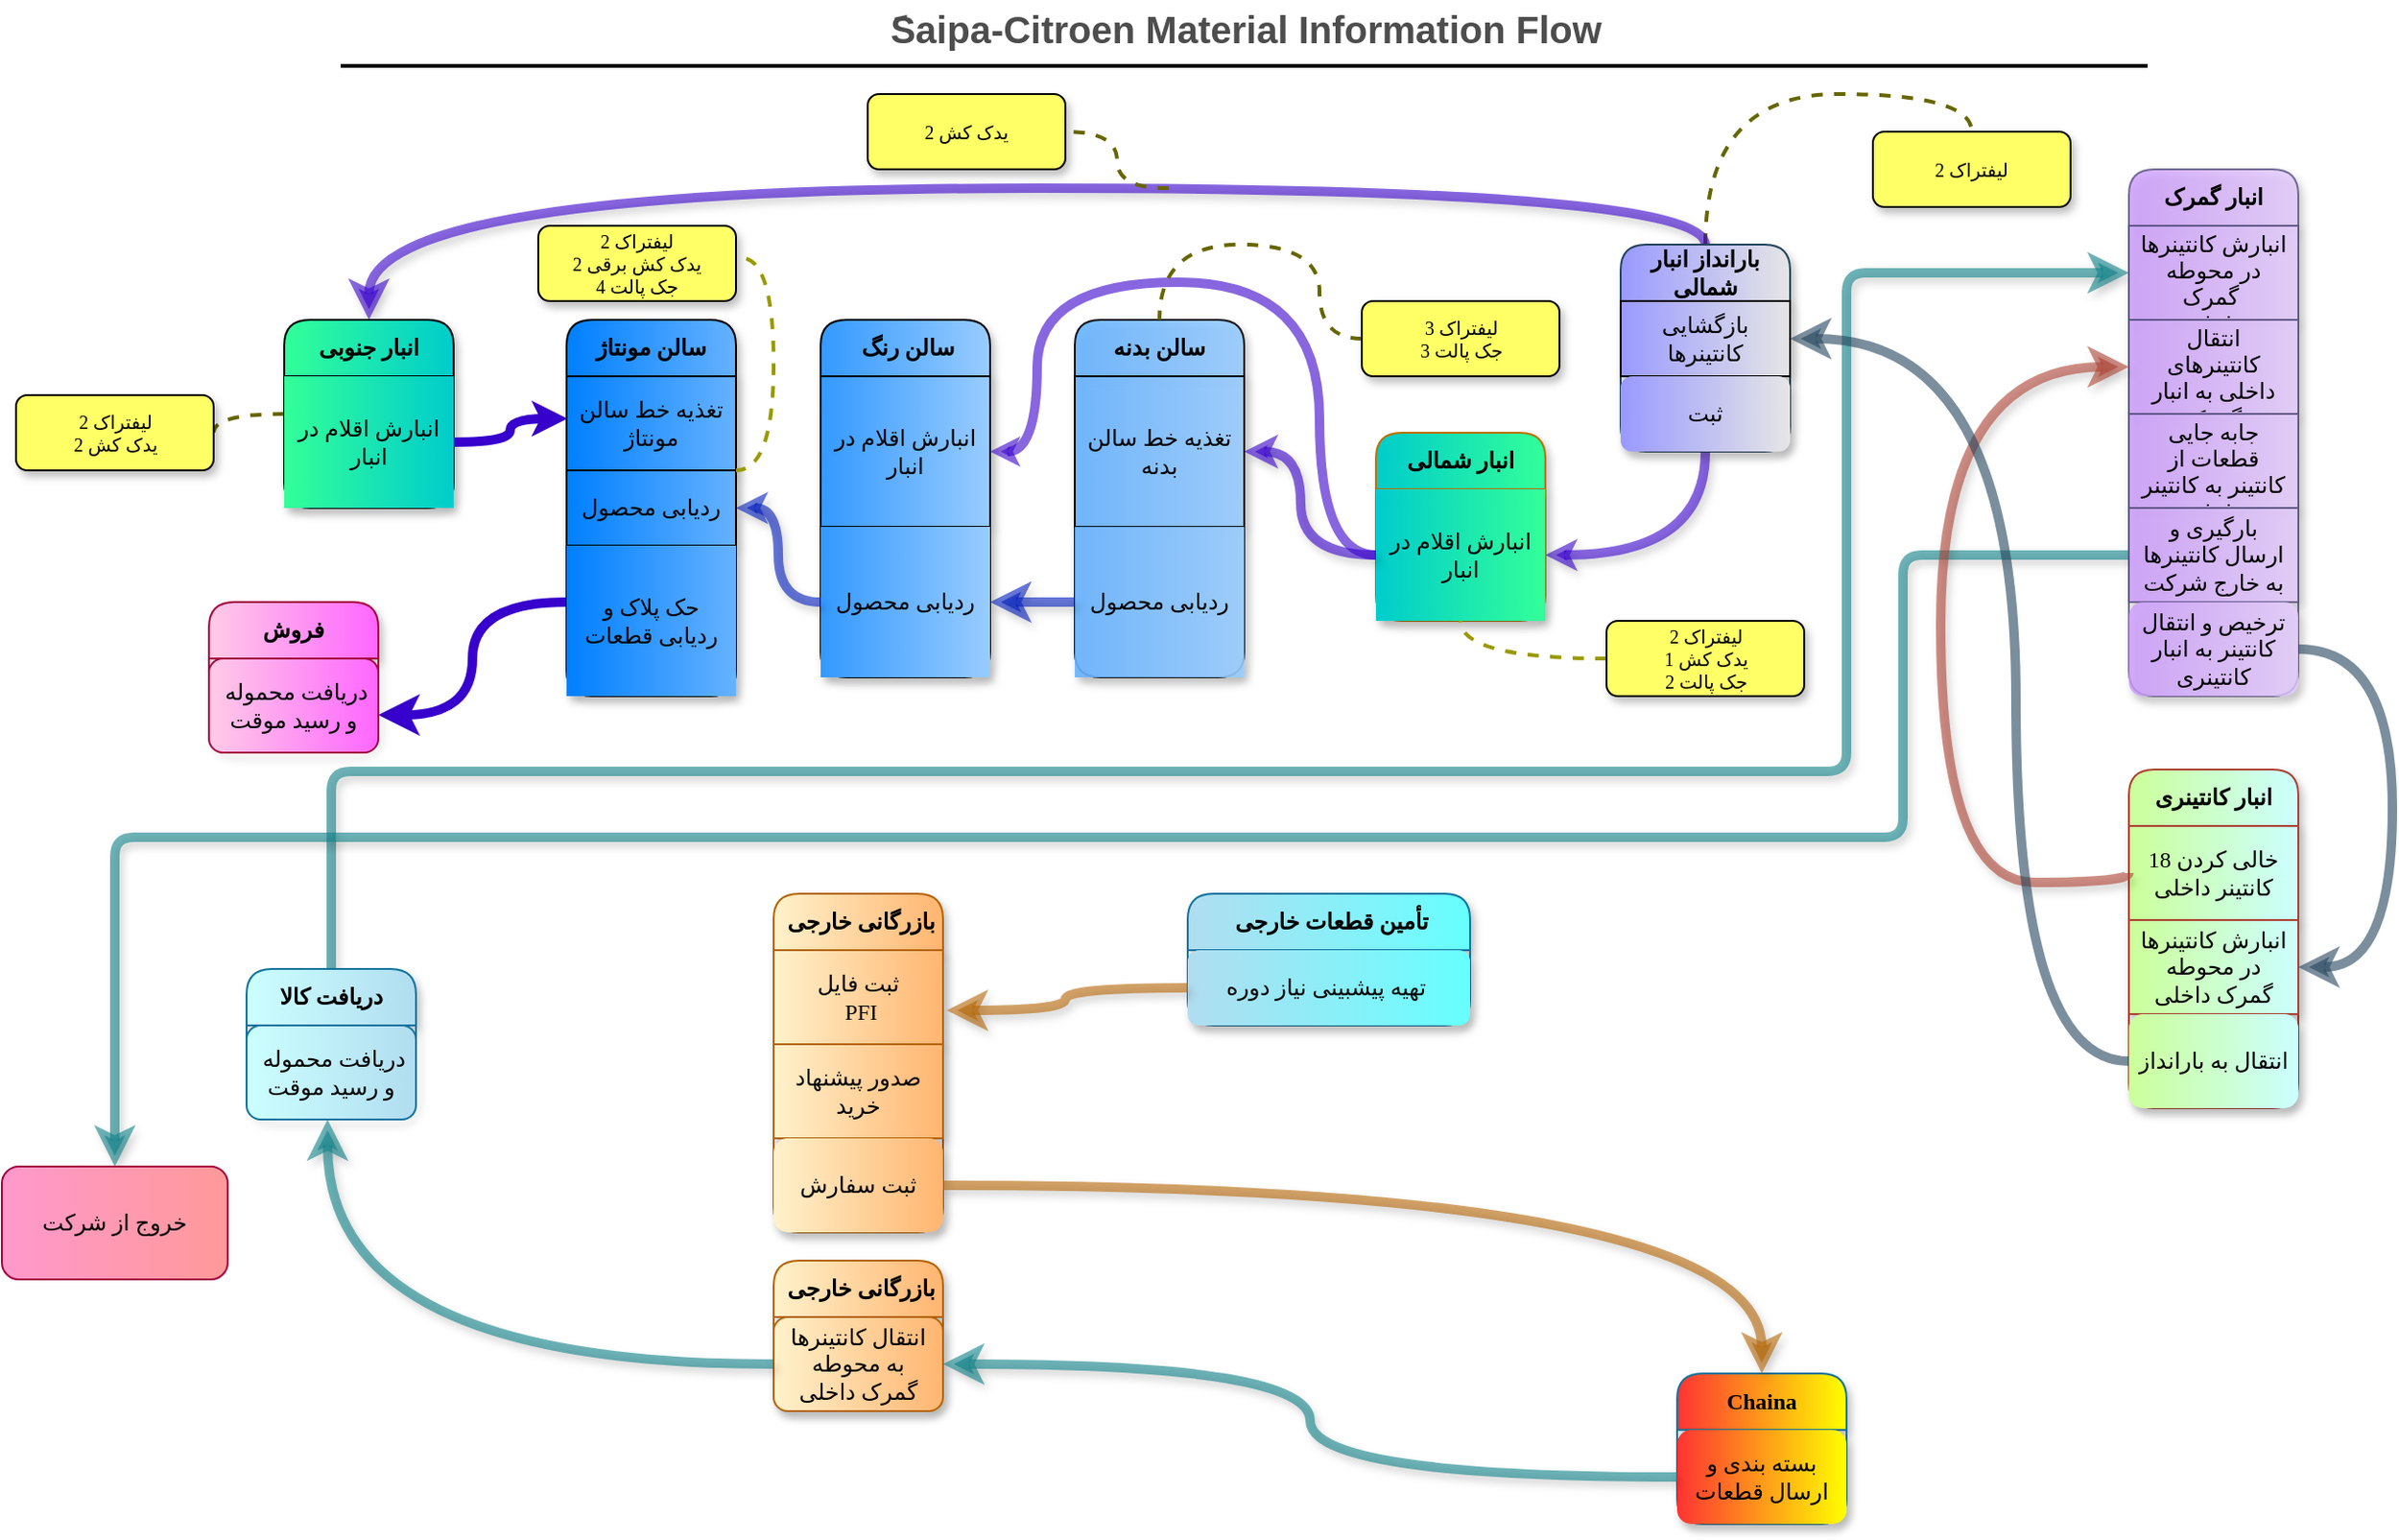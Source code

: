 <mxfile version="24.7.8">
  <diagram id="C2fSY1v2SiZeoUbDoYyL" name="Page-1">
    <mxGraphModel dx="1114" dy="572" grid="1" gridSize="10" guides="1" tooltips="1" connect="1" arrows="1" fold="1" page="1" pageScale="1" pageWidth="1169" pageHeight="827" math="0" shadow="0">
      <root>
        <mxCell id="0" />
        <mxCell id="1" parent="0" />
        <mxCell id="CTi8w1WEokJW1-Tsi8km-52" value="&lt;font face=&quot;Vazirmatn&quot;&gt;&lt;b&gt;سالن بدنه&lt;/b&gt;&lt;/font&gt;" style="swimlane;fontStyle=0;childLayout=stackLayout;horizontal=1;startSize=30;horizontalStack=0;resizeParent=1;resizeParentMax=0;resizeLast=0;collapsible=1;marginBottom=0;whiteSpace=wrap;html=1;rounded=1;fillColor=#66B2FF;shadow=1;gradientColor=#99CCFF;gradientDirection=east;opacity=90;" parent="1" vertex="1">
          <mxGeometry x="640" y="170" width="90" height="190" as="geometry">
            <mxRectangle x="860" y="450" width="90" height="30" as="alternateBounds" />
          </mxGeometry>
        </mxCell>
        <mxCell id="CTi8w1WEokJW1-Tsi8km-53" value="&lt;font face=&quot;Vazirmatn&quot;&gt;تغذیه خط سالن بدنه&lt;/font&gt;" style="text;strokeColor=default;fillColor=#66B2FF;align=center;verticalAlign=middle;spacingLeft=4;spacingRight=4;overflow=hidden;points=[[0,0.5],[1,0.5]];portConstraint=eastwest;rotatable=0;whiteSpace=wrap;html=1;rounded=0;shadow=1;gradientColor=#99CCFF;gradientDirection=east;opacity=90;" parent="CTi8w1WEokJW1-Tsi8km-52" vertex="1">
          <mxGeometry y="30" width="90" height="80" as="geometry" />
        </mxCell>
        <mxCell id="AEj7Rj_eL6BV5jfszyMK-14" value="ردیابی محصول" style="text;strokeColor=none;fillColor=#66B2FF;align=center;verticalAlign=middle;spacingLeft=4;spacingRight=4;overflow=hidden;points=[[0,0.5],[1,0.5]];portConstraint=eastwest;rotatable=0;whiteSpace=wrap;html=1;fontFamily=Vazirmatn;fontSource=https%3A%2F%2Ffonts.googleapis.com%2Fcss%3Ffamily%3DVazirmatn;rounded=0;shadow=1;gradientColor=#99CCFF;gradientDirection=east;opacity=90;" parent="CTi8w1WEokJW1-Tsi8km-52" vertex="1">
          <mxGeometry y="110" width="90" height="80" as="geometry" />
        </mxCell>
        <mxCell id="3ne1QswCM8ZiEu4GHsYG-31" value="َSaipa-Citroen Material Information Flow" style="text;html=1;strokeColor=none;fillColor=none;align=center;verticalAlign=middle;whiteSpace=wrap;rounded=0;fontStyle=1;fontSize=20;fontColor=#4D4D4D;" parent="1" vertex="1">
          <mxGeometry x="336" width="790" height="30" as="geometry" />
        </mxCell>
        <mxCell id="3ne1QswCM8ZiEu4GHsYG-32" value="" style="line;strokeWidth=2;html=1;fontSize=20;fontColor=#4D4D4D;" parent="1" vertex="1">
          <mxGeometry x="250" y="30" width="960" height="10" as="geometry" />
        </mxCell>
        <mxCell id="AEj7Rj_eL6BV5jfszyMK-55" style="edgeStyle=orthogonalEdgeStyle;rounded=1;orthogonalLoop=1;jettySize=auto;html=1;curved=0;strokeWidth=5;fillColor=#b0e3e6;strokeColor=#0e8088;opacity=60;shadow=1;entryX=0;entryY=0.5;entryDx=0;entryDy=0;exitX=0.5;exitY=0;exitDx=0;exitDy=0;" parent="1" source="CTi8w1WEokJW1-Tsi8km-3" target="CTi8w1WEokJW1-Tsi8km-13" edge="1">
          <mxGeometry relative="1" as="geometry">
            <mxPoint x="160" y="500" as="sourcePoint" />
            <mxPoint x="1180" y="160" as="targetPoint" />
            <Array as="points">
              <mxPoint x="245" y="410" />
              <mxPoint x="1050" y="410" />
              <mxPoint x="1050" y="145" />
            </Array>
          </mxGeometry>
        </mxCell>
        <mxCell id="CTi8w1WEokJW1-Tsi8km-3" value="&lt;span style=&quot;font-family: Vazirmatn; font-weight: 700;&quot;&gt;دریافت کالا&lt;/span&gt;" style="swimlane;fontStyle=0;childLayout=stackLayout;horizontal=1;startSize=30;horizontalStack=0;resizeParent=1;resizeParentMax=0;resizeLast=0;collapsible=1;marginBottom=0;whiteSpace=wrap;html=1;rounded=1;fillColor=#b1ddf0;strokeColor=#10739e;swimlaneFillColor=none;shadow=1;gradientColor=#CCFFFF;gradientDirection=west;" parent="1" vertex="1">
          <mxGeometry x="200.0" y="515" width="90" height="80" as="geometry" />
        </mxCell>
        <mxCell id="CTi8w1WEokJW1-Tsi8km-4" value="&lt;span style=&quot;font-family: Vazirmatn;&quot;&gt;دریافت محموله&amp;nbsp; و رسید موقت&lt;/span&gt;" style="text;strokeColor=#10739e;fillColor=#b1ddf0;align=center;verticalAlign=middle;spacingLeft=4;spacingRight=4;overflow=hidden;points=[[0,0.5],[1,0.5]];portConstraint=eastwest;rotatable=0;whiteSpace=wrap;html=1;swimlaneFillColor=none;rounded=1;gradientColor=#CCFFFF;gradientDirection=west;" parent="CTi8w1WEokJW1-Tsi8km-3" vertex="1">
          <mxGeometry y="30" width="90" height="50" as="geometry" />
        </mxCell>
        <mxCell id="CTi8w1WEokJW1-Tsi8km-12" value="&lt;font&gt;&lt;b&gt;انبار گمرک&lt;/b&gt;&lt;/font&gt;" style="swimlane;fontStyle=0;childLayout=stackLayout;horizontal=1;startSize=30;horizontalStack=0;resizeParent=1;resizeParentMax=0;resizeLast=0;collapsible=1;marginBottom=0;whiteSpace=wrap;html=1;rounded=1;fontFamily=Vazirmatn;fontSource=https%3A%2F%2Ffonts.googleapis.com%2Fcss%3Ffamily%3DVazirmatn;fillColor=#E5CCFF;strokeColor=#56517e;shadow=1;glass=0;opacity=80;gradientColor=#CC99FF;gradientDirection=west;" parent="1" vertex="1">
          <mxGeometry x="1200" y="90" width="90" height="280" as="geometry">
            <mxRectangle x="860" y="450" width="90" height="30" as="alternateBounds" />
          </mxGeometry>
        </mxCell>
        <mxCell id="CTi8w1WEokJW1-Tsi8km-13" value="&lt;font&gt;انبارش کانتینرها در محوطه گمرک&amp;nbsp;&lt;/font&gt;&lt;div&gt;&lt;font&gt;داخلی&lt;/font&gt;&lt;/div&gt;&lt;div&gt;&lt;br&gt;&lt;/div&gt;" style="text;strokeColor=#56517e;fillColor=#E5CCFF;align=center;verticalAlign=middle;spacingLeft=4;spacingRight=4;overflow=hidden;points=[[0,0.5],[1,0.5]];portConstraint=eastwest;rotatable=0;whiteSpace=wrap;html=1;fontFamily=Vazirmatn;fontSource=https%3A%2F%2Ffonts.googleapis.com%2Fcss%3Ffamily%3DVazirmatn;shadow=1;glass=0;rounded=0;opacity=80;gradientColor=#CC99FF;gradientDirection=west;" parent="CTi8w1WEokJW1-Tsi8km-12" vertex="1">
          <mxGeometry y="30" width="90" height="50" as="geometry" />
        </mxCell>
        <mxCell id="AEj7Rj_eL6BV5jfszyMK-1" value="انتقال کانتینرهای داخلی به انبار گمرک" style="text;strokeColor=#56517e;fillColor=#E5CCFF;align=center;verticalAlign=middle;spacingLeft=4;spacingRight=4;overflow=hidden;points=[[0,0.5],[1,0.5]];portConstraint=eastwest;rotatable=0;whiteSpace=wrap;html=1;fontFamily=Vazirmatn;fontSource=https%3A%2F%2Ffonts.googleapis.com%2Fcss%3Ffamily%3DVazirmatn;shadow=1;glass=0;rounded=0;opacity=80;gradientColor=#CC99FF;gradientDirection=west;" parent="CTi8w1WEokJW1-Tsi8km-12" vertex="1">
          <mxGeometry y="80" width="90" height="50" as="geometry" />
        </mxCell>
        <mxCell id="AEj7Rj_eL6BV5jfszyMK-2" value="جابه جایی قطعات از کانتینر به کانتینر داخلی" style="text;strokeColor=#56517e;fillColor=#E5CCFF;align=center;verticalAlign=middle;spacingLeft=4;spacingRight=4;overflow=hidden;points=[[0,0.5],[1,0.5]];portConstraint=eastwest;rotatable=0;whiteSpace=wrap;html=1;fontFamily=Vazirmatn;fontSource=https%3A%2F%2Ffonts.googleapis.com%2Fcss%3Ffamily%3DVazirmatn;shadow=1;glass=0;rounded=0;opacity=80;gradientColor=#CC99FF;gradientDirection=west;" parent="CTi8w1WEokJW1-Tsi8km-12" vertex="1">
          <mxGeometry y="130" width="90" height="50" as="geometry" />
        </mxCell>
        <mxCell id="AEj7Rj_eL6BV5jfszyMK-8" style="edgeStyle=orthogonalEdgeStyle;rounded=1;orthogonalLoop=1;jettySize=auto;html=1;exitX=0;exitY=0.5;exitDx=0;exitDy=0;curved=0;strokeWidth=5;shadow=1;fillColor=#b0e3e6;strokeColor=#0e8088;opacity=60;" parent="CTi8w1WEokJW1-Tsi8km-12" source="AEj7Rj_eL6BV5jfszyMK-3" edge="1">
          <mxGeometry relative="1" as="geometry">
            <mxPoint x="-1070" y="530" as="targetPoint" />
            <Array as="points">
              <mxPoint x="-120" y="205" />
              <mxPoint x="-120" y="355" />
              <mxPoint x="-1070" y="355" />
            </Array>
          </mxGeometry>
        </mxCell>
        <mxCell id="AEj7Rj_eL6BV5jfszyMK-3" value="بارگیری و ارسال کانتینرها به خارج شرکت" style="text;strokeColor=#56517e;fillColor=#E5CCFF;align=center;verticalAlign=middle;spacingLeft=4;spacingRight=4;overflow=hidden;points=[[0,0.5],[1,0.5]];portConstraint=eastwest;rotatable=0;whiteSpace=wrap;html=1;fontFamily=Vazirmatn;fontSource=https%3A%2F%2Ffonts.googleapis.com%2Fcss%3Ffamily%3DVazirmatn;shadow=1;glass=0;rounded=0;opacity=80;gradientColor=#CC99FF;gradientDirection=west;" parent="CTi8w1WEokJW1-Tsi8km-12" vertex="1">
          <mxGeometry y="180" width="90" height="50" as="geometry" />
        </mxCell>
        <mxCell id="AEj7Rj_eL6BV5jfszyMK-9" value="ترخیص و انتقال کانتینر به انبار کانتینری" style="text;strokeColor=none;fillColor=#E5CCFF;align=center;verticalAlign=middle;spacingLeft=4;spacingRight=4;overflow=hidden;points=[[0,0.5],[1,0.5]];portConstraint=eastwest;rotatable=0;whiteSpace=wrap;html=1;fontFamily=Vazirmatn;fontSource=https%3A%2F%2Ffonts.googleapis.com%2Fcss%3Ffamily%3DVazirmatn;shadow=1;glass=0;rounded=1;opacity=80;gradientColor=#CC99FF;gradientDirection=west;" parent="CTi8w1WEokJW1-Tsi8km-12" vertex="1">
          <mxGeometry y="230" width="90" height="50" as="geometry" />
        </mxCell>
        <mxCell id="AEj7Rj_eL6BV5jfszyMK-92" style="edgeStyle=orthogonalEdgeStyle;rounded=0;orthogonalLoop=1;jettySize=auto;html=1;exitX=0.5;exitY=0;exitDx=0;exitDy=0;entryX=0.5;entryY=0;entryDx=0;entryDy=0;dashed=1;strokeColor=#666600;endArrow=none;endFill=0;curved=1;strokeWidth=2;" parent="1" source="CTi8w1WEokJW1-Tsi8km-24" target="AEj7Rj_eL6BV5jfszyMK-89" edge="1">
          <mxGeometry relative="1" as="geometry" />
        </mxCell>
        <mxCell id="CTi8w1WEokJW1-Tsi8km-20" value="&lt;font&gt;&lt;b&gt;انبار کانتینری&lt;/b&gt;&lt;/font&gt;" style="swimlane;fontStyle=0;childLayout=stackLayout;horizontal=1;startSize=30;horizontalStack=0;resizeParent=1;resizeParentMax=0;resizeLast=0;collapsible=1;marginBottom=0;whiteSpace=wrap;html=1;rounded=1;fontFamily=Vazirmatn;fontSource=https%3A%2F%2Ffonts.googleapis.com%2Fcss%3Ffamily%3DVazirmatn;fillColor=#CCFF99;strokeColor=#ae4132;shadow=1;gradientColor=#CCFFFF;gradientDirection=east;" parent="1" vertex="1">
          <mxGeometry x="1200" y="409" width="90" height="180" as="geometry">
            <mxRectangle x="860" y="450" width="90" height="30" as="alternateBounds" />
          </mxGeometry>
        </mxCell>
        <mxCell id="AEj7Rj_eL6BV5jfszyMK-4" value="خالی کردن 18 کانتینر داخلی" style="text;strokeColor=#ae4132;fillColor=#CCFF99;align=center;verticalAlign=middle;spacingLeft=4;spacingRight=4;overflow=hidden;points=[[0,0.5],[1,0.5]];portConstraint=eastwest;rotatable=0;whiteSpace=wrap;html=1;fontFamily=Vazirmatn;fontSource=https%3A%2F%2Ffonts.googleapis.com%2Fcss%3Ffamily%3DVazirmatn;rounded=0;shadow=1;gradientColor=#CCFFFF;gradientDirection=east;" parent="CTi8w1WEokJW1-Tsi8km-20" vertex="1">
          <mxGeometry y="30" width="90" height="50" as="geometry" />
        </mxCell>
        <mxCell id="CTi8w1WEokJW1-Tsi8km-21" value="&lt;font&gt;انبارش کانتینرها در محوطه گمرک داخلی&lt;/font&gt;" style="text;strokeColor=#ae4132;fillColor=#CCFF99;align=center;verticalAlign=middle;spacingLeft=4;spacingRight=4;overflow=hidden;points=[[0,0.5],[1,0.5]];portConstraint=eastwest;rotatable=0;whiteSpace=wrap;html=1;fontFamily=Vazirmatn;fontSource=https%3A%2F%2Ffonts.googleapis.com%2Fcss%3Ffamily%3DVazirmatn;rounded=0;shadow=1;gradientColor=#CCFFFF;gradientDirection=east;" parent="CTi8w1WEokJW1-Tsi8km-20" vertex="1">
          <mxGeometry y="80" width="90" height="50" as="geometry" />
        </mxCell>
        <mxCell id="AEj7Rj_eL6BV5jfszyMK-11" value="انتقال به بارانداز" style="text;strokeColor=none;fillColor=#CCFF99;align=center;verticalAlign=middle;spacingLeft=4;spacingRight=4;overflow=hidden;points=[[0,0.5],[1,0.5]];portConstraint=eastwest;rotatable=0;whiteSpace=wrap;html=1;fontFamily=Vazirmatn;fontSource=https%3A%2F%2Ffonts.googleapis.com%2Fcss%3Ffamily%3DVazirmatn;rounded=1;shadow=1;gradientColor=#CCFFFF;gradientDirection=east;" parent="CTi8w1WEokJW1-Tsi8km-20" vertex="1">
          <mxGeometry y="130" width="90" height="50" as="geometry" />
        </mxCell>
        <mxCell id="AEj7Rj_eL6BV5jfszyMK-12" style="edgeStyle=orthogonalEdgeStyle;rounded=0;orthogonalLoop=1;jettySize=auto;html=1;exitX=0.5;exitY=0;exitDx=0;exitDy=0;entryX=0.5;entryY=0;entryDx=0;entryDy=0;curved=1;fillColor=#6a00ff;strokeColor=#3700CC;opacity=60;strokeWidth=5;shadow=1;" parent="1" source="CTi8w1WEokJW1-Tsi8km-24" target="CTi8w1WEokJW1-Tsi8km-31" edge="1">
          <mxGeometry relative="1" as="geometry">
            <Array as="points">
              <mxPoint x="975" y="100" />
              <mxPoint x="265" y="100" />
            </Array>
          </mxGeometry>
        </mxCell>
        <mxCell id="AEj7Rj_eL6BV5jfszyMK-62" style="edgeStyle=orthogonalEdgeStyle;rounded=0;orthogonalLoop=1;jettySize=auto;html=1;entryX=1;entryY=0.5;entryDx=0;entryDy=0;curved=1;fillColor=#6a00ff;strokeColor=#3700CC;strokeWidth=5;endSize=1;opacity=60;shadow=1;exitX=0.5;exitY=1;exitDx=0;exitDy=0;" parent="1" source="CTi8w1WEokJW1-Tsi8km-24" target="CTi8w1WEokJW1-Tsi8km-30" edge="1">
          <mxGeometry relative="1" as="geometry">
            <mxPoint x="1040" y="270" as="sourcePoint" />
            <mxPoint x="955" y="280" as="targetPoint" />
            <Array as="points">
              <mxPoint x="975" y="295" />
            </Array>
          </mxGeometry>
        </mxCell>
        <mxCell id="CTi8w1WEokJW1-Tsi8km-24" value="&lt;font face=&quot;Vazirmatn&quot;&gt;&lt;b&gt;بارانداز انبار شمالی&lt;/b&gt;&lt;/font&gt;" style="swimlane;fontStyle=0;childLayout=stackLayout;horizontal=1;startSize=30;horizontalStack=0;resizeParent=1;resizeParentMax=0;resizeLast=0;collapsible=1;marginBottom=0;whiteSpace=wrap;html=1;rounded=1;fillColor=#9999FF;strokeColor=#23445d;shadow=1;gradientColor=#E6E6E6;gradientDirection=east;" parent="1" vertex="1">
          <mxGeometry x="930" y="130" width="90" height="110" as="geometry">
            <mxRectangle x="860" y="450" width="90" height="30" as="alternateBounds" />
          </mxGeometry>
        </mxCell>
        <mxCell id="CTi8w1WEokJW1-Tsi8km-25" value="&lt;font face=&quot;Vazirmatn&quot;&gt;بازگشایی کانتینرها&lt;/font&gt;" style="text;strokeColor=default;fillColor=#9999FF;align=center;verticalAlign=middle;spacingLeft=4;spacingRight=4;overflow=hidden;points=[[0,0.5],[1,0.5]];portConstraint=eastwest;rotatable=0;whiteSpace=wrap;html=1;shadow=1;rounded=0;gradientColor=#E6E6E6;gradientDirection=east;" parent="CTi8w1WEokJW1-Tsi8km-24" vertex="1">
          <mxGeometry y="30" width="90" height="40" as="geometry" />
        </mxCell>
        <mxCell id="AEj7Rj_eL6BV5jfszyMK-13" value="ثبت" style="text;strokeColor=none;fillColor=#9999FF;align=center;verticalAlign=middle;spacingLeft=4;spacingRight=4;overflow=hidden;points=[[0,0.5],[1,0.5]];portConstraint=eastwest;rotatable=0;whiteSpace=wrap;html=1;rounded=1;fontFamily=Vazirmatn;fontSource=https%3A%2F%2Ffonts.googleapis.com%2Fcss%3Ffamily%3DVazirmatn;shadow=1;gradientColor=#E6E6E6;gradientDirection=east;" parent="CTi8w1WEokJW1-Tsi8km-24" vertex="1">
          <mxGeometry y="70" width="90" height="40" as="geometry" />
        </mxCell>
        <mxCell id="CTi8w1WEokJW1-Tsi8km-29" value="&lt;font face=&quot;Vazirmatn&quot;&gt;&lt;b&gt;انبار شمالی&lt;/b&gt;&lt;/font&gt;" style="swimlane;fontStyle=0;childLayout=stackLayout;horizontal=1;startSize=30;horizontalStack=0;resizeParent=1;resizeParentMax=0;resizeLast=0;collapsible=1;marginBottom=0;whiteSpace=wrap;html=1;rounded=1;fillColor=#00CCCC;strokeColor=#BD7000;fontColor=#000000;shadow=1;gradientColor=#33FF99;gradientDirection=east;" parent="1" vertex="1">
          <mxGeometry x="800" y="230" width="90" height="100" as="geometry">
            <mxRectangle x="860" y="450" width="90" height="30" as="alternateBounds" />
          </mxGeometry>
        </mxCell>
        <mxCell id="CTi8w1WEokJW1-Tsi8km-30" value="&lt;font face=&quot;Vazirmatn&quot;&gt;انبارش اقلام در انبار&lt;/font&gt;" style="text;fillColor=#00CCCC;align=center;verticalAlign=middle;spacingLeft=4;spacingRight=4;overflow=hidden;points=[[0,0.5],[1,0.5]];portConstraint=eastwest;rotatable=0;whiteSpace=wrap;html=1;strokeColor=none;fontColor=#000000;rounded=0;shadow=1;gradientColor=#33FF99;gradientDirection=east;" parent="CTi8w1WEokJW1-Tsi8km-29" vertex="1">
          <mxGeometry y="30" width="90" height="70" as="geometry" />
        </mxCell>
        <mxCell id="AEj7Rj_eL6BV5jfszyMK-85" style="edgeStyle=orthogonalEdgeStyle;rounded=0;orthogonalLoop=1;jettySize=auto;html=1;exitX=0;exitY=0.5;exitDx=0;exitDy=0;entryX=1;entryY=0.5;entryDx=0;entryDy=0;dashed=1;strokeColor=#666600;strokeWidth=2;endArrow=none;endFill=0;curved=1;" parent="1" source="CTi8w1WEokJW1-Tsi8km-31" target="AEj7Rj_eL6BV5jfszyMK-87" edge="1">
          <mxGeometry relative="1" as="geometry">
            <mxPoint x="155.5" y="234" as="targetPoint" />
          </mxGeometry>
        </mxCell>
        <mxCell id="CTi8w1WEokJW1-Tsi8km-31" value="&lt;font face=&quot;Vazirmatn&quot;&gt;&lt;b&gt;انبار جنوبی&lt;/b&gt;&lt;/font&gt;" style="swimlane;fontStyle=0;childLayout=stackLayout;horizontal=1;startSize=30;horizontalStack=0;resizeParent=1;resizeParentMax=0;resizeLast=0;collapsible=1;marginBottom=0;whiteSpace=wrap;html=1;rounded=1;fillColor=#00CCCC;shadow=1;gradientColor=#33FF99;gradientDirection=west;" parent="1" vertex="1">
          <mxGeometry x="220" y="170" width="90" height="100" as="geometry">
            <mxRectangle x="860" y="450" width="90" height="30" as="alternateBounds" />
          </mxGeometry>
        </mxCell>
        <mxCell id="CTi8w1WEokJW1-Tsi8km-32" value="&lt;font face=&quot;Vazirmatn&quot;&gt;انبارش اقلام در انبار&lt;/font&gt;" style="text;strokeColor=none;fillColor=#00CCCC;align=center;verticalAlign=middle;spacingLeft=4;spacingRight=4;overflow=hidden;points=[[0,0.5],[1,0.5]];portConstraint=eastwest;rotatable=0;whiteSpace=wrap;html=1;shadow=1;gradientColor=#33FF99;gradientDirection=west;" parent="CTi8w1WEokJW1-Tsi8km-31" vertex="1">
          <mxGeometry y="30" width="90" height="70" as="geometry" />
        </mxCell>
        <mxCell id="AEj7Rj_eL6BV5jfszyMK-102" style="edgeStyle=orthogonalEdgeStyle;rounded=0;orthogonalLoop=1;jettySize=auto;html=1;exitX=0;exitY=0.75;exitDx=0;exitDy=0;entryX=1;entryY=0.75;entryDx=0;entryDy=0;curved=1;strokeWidth=5;fillColor=#6a00ff;strokeColor=#3700CC;" parent="1" source="CTi8w1WEokJW1-Tsi8km-48" target="AEj7Rj_eL6BV5jfszyMK-100" edge="1">
          <mxGeometry relative="1" as="geometry" />
        </mxCell>
        <mxCell id="CTi8w1WEokJW1-Tsi8km-48" value="&lt;font face=&quot;Vazirmatn&quot;&gt;&lt;b&gt;سالن مونتاژ&lt;/b&gt;&lt;/font&gt;" style="swimlane;fontStyle=0;childLayout=stackLayout;horizontal=1;startSize=30;horizontalStack=0;resizeParent=1;resizeParentMax=0;resizeLast=0;collapsible=1;marginBottom=0;whiteSpace=wrap;html=1;rounded=1;fillColor=#007FFF;shadow=1;gradientColor=#66B2FF;gradientDirection=east;" parent="1" vertex="1">
          <mxGeometry x="370" y="170" width="90" height="200" as="geometry">
            <mxRectangle x="860" y="450" width="90" height="30" as="alternateBounds" />
          </mxGeometry>
        </mxCell>
        <mxCell id="CTi8w1WEokJW1-Tsi8km-49" value="&lt;span style=&quot;font-family: Vazirmatn;&quot;&gt;تغذیه خط سالن مونتاژ&lt;/span&gt;" style="text;strokeColor=default;fillColor=#007FFF;align=center;verticalAlign=middle;spacingLeft=4;spacingRight=4;overflow=hidden;points=[[0,0.5],[1,0.5]];portConstraint=eastwest;rotatable=0;whiteSpace=wrap;html=1;shadow=1;gradientColor=#66B2FF;gradientDirection=east;" parent="CTi8w1WEokJW1-Tsi8km-48" vertex="1">
          <mxGeometry y="30" width="90" height="50" as="geometry" />
        </mxCell>
        <mxCell id="AEj7Rj_eL6BV5jfszyMK-16" value="&lt;span style=&quot;font-family: Vazirmatn;&quot;&gt;ردیابی محصول&lt;/span&gt;" style="text;strokeColor=default;fillColor=#007FFF;align=center;verticalAlign=middle;spacingLeft=4;spacingRight=4;overflow=hidden;points=[[0,0.5],[1,0.5]];portConstraint=eastwest;rotatable=0;whiteSpace=wrap;html=1;shadow=1;gradientColor=#66B2FF;gradientDirection=east;" parent="CTi8w1WEokJW1-Tsi8km-48" vertex="1">
          <mxGeometry y="80" width="90" height="40" as="geometry" />
        </mxCell>
        <mxCell id="AEj7Rj_eL6BV5jfszyMK-99" value="حک پلاک و ردیابی قطعات" style="text;strokeColor=none;fillColor=#007FFF;align=center;verticalAlign=middle;spacingLeft=4;spacingRight=4;overflow=hidden;points=[[0,0.5],[1,0.5]];portConstraint=eastwest;rotatable=0;whiteSpace=wrap;html=1;shadow=1;gradientColor=#66B2FF;gradientDirection=east;fontFamily=Vazirmatn;fontSource=https%3A%2F%2Ffonts.googleapis.com%2Fcss%3Ffamily%3DVazirmatn;" parent="CTi8w1WEokJW1-Tsi8km-48" vertex="1">
          <mxGeometry y="120" width="90" height="80" as="geometry" />
        </mxCell>
        <mxCell id="CTi8w1WEokJW1-Tsi8km-50" value="&lt;font face=&quot;Vazirmatn&quot;&gt;&lt;b&gt;&amp;nbsp;سالن رنگ&lt;/b&gt;&lt;/font&gt;" style="swimlane;fontStyle=0;childLayout=stackLayout;horizontal=1;startSize=30;horizontalStack=0;resizeParent=1;resizeParentMax=0;resizeLast=0;collapsible=1;marginBottom=0;whiteSpace=wrap;html=1;rounded=1;shadow=1;fillColor=#3399FF;gradientColor=#99CCFF;gradientDirection=east;" parent="1" vertex="1">
          <mxGeometry x="505" y="170" width="90" height="190" as="geometry">
            <mxRectangle x="860" y="450" width="90" height="30" as="alternateBounds" />
          </mxGeometry>
        </mxCell>
        <mxCell id="CTi8w1WEokJW1-Tsi8km-51" value="&lt;font face=&quot;Vazirmatn&quot;&gt;انبارش اقلام در انبار&lt;/font&gt;" style="text;strokeColor=default;fillColor=#3399FF;align=center;verticalAlign=middle;spacingLeft=4;spacingRight=4;overflow=hidden;points=[[0,0.5],[1,0.5]];portConstraint=eastwest;rotatable=0;whiteSpace=wrap;html=1;shadow=1;gradientColor=#99CCFF;gradientDirection=east;" parent="CTi8w1WEokJW1-Tsi8km-50" vertex="1">
          <mxGeometry y="30" width="90" height="80" as="geometry" />
        </mxCell>
        <mxCell id="AEj7Rj_eL6BV5jfszyMK-15" value="&lt;span style=&quot;font-family: Vazirmatn;&quot;&gt;ردیابی محصول&lt;/span&gt;" style="text;strokeColor=none;fillColor=#3399FF;align=center;verticalAlign=middle;spacingLeft=4;spacingRight=4;overflow=hidden;points=[[0,0.5],[1,0.5]];portConstraint=eastwest;rotatable=0;whiteSpace=wrap;html=1;shadow=1;gradientColor=#99CCFF;gradientDirection=east;" parent="CTi8w1WEokJW1-Tsi8km-50" vertex="1">
          <mxGeometry y="110" width="90" height="80" as="geometry" />
        </mxCell>
        <mxCell id="CTi8w1WEokJW1-Tsi8km-54" style="edgeStyle=orthogonalEdgeStyle;rounded=0;orthogonalLoop=1;jettySize=auto;html=1;exitX=0;exitY=0.5;exitDx=0;exitDy=0;entryX=1;entryY=0.5;entryDx=0;entryDy=0;curved=1;fillColor=#6a00ff;strokeColor=#3700CC;strokeWidth=5;opacity=60;endSize=2;shadow=1;" parent="1" source="CTi8w1WEokJW1-Tsi8km-30" target="CTi8w1WEokJW1-Tsi8km-53" edge="1">
          <mxGeometry relative="1" as="geometry">
            <Array as="points">
              <mxPoint x="760" y="295" />
              <mxPoint x="760" y="240" />
            </Array>
          </mxGeometry>
        </mxCell>
        <mxCell id="CTi8w1WEokJW1-Tsi8km-57" style="edgeStyle=orthogonalEdgeStyle;rounded=0;orthogonalLoop=1;jettySize=auto;html=1;exitX=1;exitY=0.5;exitDx=0;exitDy=0;entryX=0.005;entryY=0.45;entryDx=0;entryDy=0;entryPerimeter=0;curved=1;strokeWidth=5;fillColor=#6a00ff;strokeColor=#3700CC;endSize=3;" parent="1" source="CTi8w1WEokJW1-Tsi8km-32" target="CTi8w1WEokJW1-Tsi8km-49" edge="1">
          <mxGeometry relative="1" as="geometry">
            <mxPoint x="330" y="215" as="sourcePoint" />
          </mxGeometry>
        </mxCell>
        <mxCell id="AEj7Rj_eL6BV5jfszyMK-10" style="edgeStyle=orthogonalEdgeStyle;rounded=0;orthogonalLoop=1;jettySize=auto;html=1;entryX=1;entryY=0.5;entryDx=0;entryDy=0;curved=1;exitX=1;exitY=0.5;exitDx=0;exitDy=0;fontFamily=Vazirmatn;fontSource=https%3A%2F%2Ffonts.googleapis.com%2Fcss%3Ffamily%3DVazirmatn;strokeWidth=5;fillColor=#bac8d3;strokeColor=#23445d;opacity=60;" parent="1" source="AEj7Rj_eL6BV5jfszyMK-9" target="CTi8w1WEokJW1-Tsi8km-21" edge="1">
          <mxGeometry relative="1" as="geometry">
            <Array as="points">
              <mxPoint x="1340" y="345" />
              <mxPoint x="1340" y="514" />
            </Array>
          </mxGeometry>
        </mxCell>
        <mxCell id="AEj7Rj_eL6BV5jfszyMK-18" value="&lt;font face=&quot;Vazirmatn&quot;&gt;&lt;b&gt;&amp;nbsp;بازرگانی خارجی&lt;/b&gt;&lt;/font&gt;" style="swimlane;fontStyle=0;childLayout=stackLayout;horizontal=1;startSize=30;horizontalStack=0;resizeParent=1;resizeParentMax=0;resizeLast=0;collapsible=1;marginBottom=0;whiteSpace=wrap;html=1;rounded=1;shadow=1;fillColor=#FFB570;strokeColor=#b46504;gradientColor=#FFF2CC;gradientDirection=west;" parent="1" vertex="1">
          <mxGeometry x="480.0" y="475" width="90" height="180" as="geometry" />
        </mxCell>
        <mxCell id="AEj7Rj_eL6BV5jfszyMK-19" value="&lt;font face=&quot;Vazirmatn&quot;&gt;ثبت فایل&lt;/font&gt;&lt;div&gt;&lt;font face=&quot;Vazirmatn&quot;&gt;&amp;nbsp;PFI&lt;/font&gt;&lt;br&gt;&lt;/div&gt;" style="text;strokeColor=#b46504;fillColor=#FFB570;align=center;verticalAlign=middle;spacingLeft=4;spacingRight=4;overflow=hidden;points=[[0,0.5],[1,0.5]];portConstraint=eastwest;rotatable=0;whiteSpace=wrap;html=1;shadow=1;gradientColor=#FFF2CC;gradientDirection=west;" parent="AEj7Rj_eL6BV5jfszyMK-18" vertex="1">
          <mxGeometry y="30" width="90" height="50" as="geometry" />
        </mxCell>
        <mxCell id="AEj7Rj_eL6BV5jfszyMK-28" value="صدور پیشنهاد خرید" style="text;strokeColor=#b46504;fillColor=#FFB570;align=center;verticalAlign=middle;spacingLeft=4;spacingRight=4;overflow=hidden;points=[[0,0.5],[1,0.5]];portConstraint=eastwest;rotatable=0;whiteSpace=wrap;html=1;fontFamily=Vazirmatn;fontSource=https%3A%2F%2Ffonts.googleapis.com%2Fcss%3Ffamily%3DVazirmatn;shadow=1;gradientColor=#FFF2CC;gradientDirection=west;" parent="AEj7Rj_eL6BV5jfszyMK-18" vertex="1">
          <mxGeometry y="80" width="90" height="50" as="geometry" />
        </mxCell>
        <mxCell id="AEj7Rj_eL6BV5jfszyMK-29" value="ثبت سفارش" style="text;strokeColor=none;fillColor=#FFB570;align=center;verticalAlign=middle;spacingLeft=4;spacingRight=4;overflow=hidden;points=[[0,0.5],[1,0.5]];portConstraint=eastwest;rotatable=0;whiteSpace=wrap;html=1;fontFamily=Vazirmatn;fontSource=https%3A%2F%2Ffonts.googleapis.com%2Fcss%3Ffamily%3DVazirmatn;shadow=1;rounded=1;gradientColor=#FFF2CC;gradientDirection=west;" parent="AEj7Rj_eL6BV5jfszyMK-18" vertex="1">
          <mxGeometry y="130" width="90" height="50" as="geometry" />
        </mxCell>
        <mxCell id="AEj7Rj_eL6BV5jfszyMK-20" value="&amp;nbsp;تأمین قطعات خارجی" style="swimlane;fontStyle=1;childLayout=stackLayout;horizontal=1;startSize=30;horizontalStack=0;resizeParent=1;resizeParentMax=0;resizeLast=0;collapsible=1;marginBottom=0;whiteSpace=wrap;html=1;rounded=1;fontFamily=Vazirmatn;fontSource=https%3A%2F%2Ffonts.googleapis.com%2Fcss%3Ffamily%3DVazirmatn;fillColor=#b1ddf0;strokeColor=#10739e;shadow=1;gradientColor=#66FFFF;gradientDirection=east;" parent="1" vertex="1">
          <mxGeometry x="700" y="475" width="150" height="70" as="geometry" />
        </mxCell>
        <mxCell id="AEj7Rj_eL6BV5jfszyMK-21" value="&lt;font face=&quot;Vazirmatn&quot;&gt;تهیه پیشبینی نیاز دوره&amp;nbsp;&lt;/font&gt;" style="text;strokeColor=none;fillColor=#b1ddf0;align=center;verticalAlign=middle;spacingLeft=4;spacingRight=4;overflow=hidden;points=[[0,0.5],[1,0.5]];portConstraint=eastwest;rotatable=0;whiteSpace=wrap;html=1;rounded=1;shadow=1;gradientColor=#66FFFF;gradientDirection=east;" parent="AEj7Rj_eL6BV5jfszyMK-20" vertex="1">
          <mxGeometry y="30" width="150" height="40" as="geometry" />
        </mxCell>
        <mxCell id="AEj7Rj_eL6BV5jfszyMK-27" style="edgeStyle=orthogonalEdgeStyle;rounded=0;orthogonalLoop=1;jettySize=auto;html=1;exitX=0;exitY=0.5;exitDx=0;exitDy=0;entryX=1.022;entryY=0.64;entryDx=0;entryDy=0;entryPerimeter=0;curved=1;opacity=60;strokeWidth=5;fillColor=#fad7ac;strokeColor=#b46504;shadow=1;" parent="1" source="AEj7Rj_eL6BV5jfszyMK-21" target="AEj7Rj_eL6BV5jfszyMK-19" edge="1">
          <mxGeometry relative="1" as="geometry" />
        </mxCell>
        <mxCell id="AEj7Rj_eL6BV5jfszyMK-30" value="&lt;font face=&quot;Vazirmatn&quot;&gt;&lt;b&gt;&amp;nbsp;بازرگانی خارجی&lt;/b&gt;&lt;/font&gt;" style="swimlane;fontStyle=0;childLayout=stackLayout;horizontal=1;startSize=30;horizontalStack=0;resizeParent=1;resizeParentMax=0;resizeLast=0;collapsible=1;marginBottom=0;whiteSpace=wrap;html=1;rounded=1;shadow=1;fillColor=#FFB570;strokeColor=#b46504;gradientColor=#FFF2CC;gradientDirection=west;" parent="1" vertex="1">
          <mxGeometry x="480.0" y="670" width="90" height="80" as="geometry" />
        </mxCell>
        <mxCell id="AEj7Rj_eL6BV5jfszyMK-34" value="انتقال کانتینرها به محوطه گمرک داخلی" style="text;strokeColor=#b46504;fillColor=#FFB570;align=center;verticalAlign=middle;spacingLeft=4;spacingRight=4;overflow=hidden;points=[[0,0.5],[1,0.5]];portConstraint=eastwest;rotatable=0;whiteSpace=wrap;html=1;fontFamily=Vazirmatn;fontSource=https%3A%2F%2Ffonts.googleapis.com%2Fcss%3Ffamily%3DVazirmatn;shadow=1;rounded=1;gradientColor=#FFF2CC;gradientDirection=west;" parent="AEj7Rj_eL6BV5jfszyMK-30" vertex="1">
          <mxGeometry y="30" width="90" height="50" as="geometry" />
        </mxCell>
        <mxCell id="AEj7Rj_eL6BV5jfszyMK-37" value="&lt;font face=&quot;Vazirmatn&quot;&gt;&lt;b&gt;Chaina&lt;/b&gt;&lt;/font&gt;" style="swimlane;fontStyle=0;childLayout=stackLayout;horizontal=1;startSize=30;horizontalStack=0;resizeParent=1;resizeParentMax=0;resizeLast=0;collapsible=1;marginBottom=0;whiteSpace=wrap;html=1;rounded=1;fillColor=#FFFF00;strokeColor=#10739e;shadow=1;gradientColor=#FF3333;gradientDirection=west;" parent="1" vertex="1">
          <mxGeometry x="960" y="730" width="90" height="80" as="geometry" />
        </mxCell>
        <mxCell id="AEj7Rj_eL6BV5jfszyMK-38" value="بسته بندی و ارسال قطعات" style="text;strokeColor=none;fillColor=#FFFF00;align=center;verticalAlign=middle;spacingLeft=4;spacingRight=4;overflow=hidden;points=[[0,0.5],[1,0.5]];portConstraint=eastwest;rotatable=0;whiteSpace=wrap;html=1;fontFamily=Vazirmatn;fontSource=https%3A%2F%2Ffonts.googleapis.com%2Fcss%3Ffamily%3DVazirmatn;shadow=1;rounded=1;gradientColor=#FF3333;gradientDirection=west;" parent="AEj7Rj_eL6BV5jfszyMK-37" vertex="1">
          <mxGeometry y="30" width="90" height="50" as="geometry" />
        </mxCell>
        <mxCell id="AEj7Rj_eL6BV5jfszyMK-41" style="edgeStyle=orthogonalEdgeStyle;rounded=0;orthogonalLoop=1;jettySize=auto;html=1;exitX=1;exitY=0.5;exitDx=0;exitDy=0;curved=1;fillColor=#fad7ac;strokeColor=#b46504;strokeWidth=5;opacity=60;shadow=1;flowAnimation=0;" parent="1" source="AEj7Rj_eL6BV5jfszyMK-29" target="AEj7Rj_eL6BV5jfszyMK-37" edge="1">
          <mxGeometry relative="1" as="geometry" />
        </mxCell>
        <mxCell id="AEj7Rj_eL6BV5jfszyMK-43" style="edgeStyle=orthogonalEdgeStyle;rounded=0;orthogonalLoop=1;jettySize=auto;html=1;exitX=0;exitY=0.5;exitDx=0;exitDy=0;entryX=1;entryY=0.5;entryDx=0;entryDy=0;curved=1;strokeWidth=5;fillColor=#b0e3e6;strokeColor=#0e8088;opacity=60;shadow=1;" parent="1" source="AEj7Rj_eL6BV5jfszyMK-38" target="AEj7Rj_eL6BV5jfszyMK-34" edge="1">
          <mxGeometry relative="1" as="geometry" />
        </mxCell>
        <mxCell id="AEj7Rj_eL6BV5jfszyMK-49" style="edgeStyle=orthogonalEdgeStyle;rounded=0;orthogonalLoop=1;jettySize=auto;html=1;exitX=0;exitY=0.5;exitDx=0;exitDy=0;entryX=0.478;entryY=1;entryDx=0;entryDy=0;entryPerimeter=0;curved=1;fillColor=#b0e3e6;strokeColor=#0e8088;strokeWidth=5;opacity=60;shadow=1;" parent="1" source="AEj7Rj_eL6BV5jfszyMK-34" target="CTi8w1WEokJW1-Tsi8km-4" edge="1">
          <mxGeometry relative="1" as="geometry" />
        </mxCell>
        <mxCell id="AEj7Rj_eL6BV5jfszyMK-52" style="edgeStyle=orthogonalEdgeStyle;rounded=0;orthogonalLoop=1;jettySize=auto;html=1;exitX=0;exitY=0.5;exitDx=0;exitDy=0;entryX=1;entryY=0.5;entryDx=0;entryDy=0;opacity=60;fillColor=#0050ef;strokeColor=#001DBC;strokeWidth=5;shadow=1;" parent="1" source="AEj7Rj_eL6BV5jfszyMK-14" target="AEj7Rj_eL6BV5jfszyMK-15" edge="1">
          <mxGeometry relative="1" as="geometry" />
        </mxCell>
        <mxCell id="AEj7Rj_eL6BV5jfszyMK-53" style="edgeStyle=orthogonalEdgeStyle;rounded=0;orthogonalLoop=1;jettySize=auto;html=1;exitX=0;exitY=0.5;exitDx=0;exitDy=0;entryX=1;entryY=0.5;entryDx=0;entryDy=0;fillColor=#0050ef;strokeColor=#001DBC;strokeWidth=5;opacity=60;shadow=1;curved=1;endSize=1;" parent="1" source="AEj7Rj_eL6BV5jfszyMK-15" target="AEj7Rj_eL6BV5jfszyMK-16" edge="1">
          <mxGeometry relative="1" as="geometry" />
        </mxCell>
        <mxCell id="AEj7Rj_eL6BV5jfszyMK-59" style="edgeStyle=orthogonalEdgeStyle;rounded=0;orthogonalLoop=1;jettySize=auto;html=1;exitX=0;exitY=0.5;exitDx=0;exitDy=0;entryX=0;entryY=0.5;entryDx=0;entryDy=0;curved=1;endSize=6;opacity=60;strokeWidth=5;fillColor=#fad9d5;strokeColor=#ae4132;shadow=1;" parent="1" source="AEj7Rj_eL6BV5jfszyMK-4" target="AEj7Rj_eL6BV5jfszyMK-1" edge="1">
          <mxGeometry relative="1" as="geometry">
            <Array as="points">
              <mxPoint x="1200" y="469" />
              <mxPoint x="1100" y="469" />
              <mxPoint x="1100" y="195" />
            </Array>
          </mxGeometry>
        </mxCell>
        <mxCell id="AEj7Rj_eL6BV5jfszyMK-60" style="edgeStyle=orthogonalEdgeStyle;rounded=0;orthogonalLoop=1;jettySize=auto;html=1;exitX=0;exitY=0.5;exitDx=0;exitDy=0;entryX=1;entryY=0.5;entryDx=0;entryDy=0;curved=1;strokeWidth=5;fillColor=#bac8d3;strokeColor=#23445d;opacity=60;" parent="1" source="AEj7Rj_eL6BV5jfszyMK-11" target="CTi8w1WEokJW1-Tsi8km-25" edge="1">
          <mxGeometry relative="1" as="geometry">
            <Array as="points">
              <mxPoint x="1140" y="564" />
              <mxPoint x="1140" y="180" />
            </Array>
          </mxGeometry>
        </mxCell>
        <mxCell id="AEj7Rj_eL6BV5jfszyMK-63" value="خروج از شرکت" style="rounded=1;whiteSpace=wrap;html=1;fontFamily=Vazirmatn;fontSource=https%3A%2F%2Ffonts.googleapis.com%2Fcss%3Ffamily%3DVazirmatn;fillColor=#FF9999;fontColor=#000000;strokeColor=#A50040;gradientColor=#FF99CC;gradientDirection=west;" parent="1" vertex="1">
          <mxGeometry x="70" y="620" width="120" height="60" as="geometry" />
        </mxCell>
        <mxCell id="AEj7Rj_eL6BV5jfszyMK-65" style="edgeStyle=orthogonalEdgeStyle;rounded=0;orthogonalLoop=1;jettySize=auto;html=1;exitX=0;exitY=0.5;exitDx=0;exitDy=0;entryX=1;entryY=0.5;entryDx=0;entryDy=0;curved=1;strokeWidth=5;endSize=0;fillColor=#6a00ff;strokeColor=#3700CC;opacity=60;" parent="1" source="CTi8w1WEokJW1-Tsi8km-30" target="CTi8w1WEokJW1-Tsi8km-51" edge="1">
          <mxGeometry relative="1" as="geometry">
            <Array as="points">
              <mxPoint x="770" y="295" />
              <mxPoint x="770" y="150" />
              <mxPoint x="620" y="150" />
              <mxPoint x="620" y="240" />
            </Array>
          </mxGeometry>
        </mxCell>
        <mxCell id="AEj7Rj_eL6BV5jfszyMK-82" style="edgeStyle=orthogonalEdgeStyle;rounded=0;orthogonalLoop=1;jettySize=auto;html=1;dashed=1;strokeWidth=2;strokeColor=#999900;curved=1;endArrow=none;endFill=0;exitX=1;exitY=0.5;exitDx=0;exitDy=0;" parent="1" source="AEj7Rj_eL6BV5jfszyMK-86" edge="1">
          <mxGeometry relative="1" as="geometry">
            <mxPoint x="460" y="250" as="targetPoint" />
            <mxPoint x="455.5" y="137" as="sourcePoint" />
            <Array as="points">
              <mxPoint x="445" y="137" />
              <mxPoint x="480" y="137" />
              <mxPoint x="480" y="250" />
            </Array>
          </mxGeometry>
        </mxCell>
        <mxCell id="AEj7Rj_eL6BV5jfszyMK-86" value="لیفتراک 2&lt;div style=&quot;font-size: 10px;&quot;&gt;یدک کش برقی 2&lt;br style=&quot;font-size: 10px;&quot;&gt;&lt;/div&gt;&lt;div style=&quot;font-size: 10px;&quot;&gt;جک پالت 4&lt;br style=&quot;font-size: 10px;&quot;&gt;&lt;/div&gt;" style="rounded=1;whiteSpace=wrap;html=1;fillColor=#FFFF66;shadow=1;fontFamily=Vazirmatn;fontSource=https%3A%2F%2Ffonts.googleapis.com%2Fcss%3Ffamily%3DVazirmatn;fontSize=10;" parent="1" vertex="1">
          <mxGeometry x="355" y="120" width="105" height="40" as="geometry" />
        </mxCell>
        <mxCell id="AEj7Rj_eL6BV5jfszyMK-87" value="لیفتراک 2&lt;div style=&quot;font-size: 10px;&quot;&gt;یدک کش 2&lt;/div&gt;" style="rounded=1;whiteSpace=wrap;html=1;fillColor=#FFFF66;shadow=1;fontFamily=Vazirmatn;fontSource=https%3A%2F%2Ffonts.googleapis.com%2Fcss%3Ffamily%3DVazirmatn;fontSize=10;" parent="1" vertex="1">
          <mxGeometry x="77.5" y="210" width="105" height="40" as="geometry" />
        </mxCell>
        <mxCell id="AEj7Rj_eL6BV5jfszyMK-89" value="لیفتراک 2" style="rounded=1;whiteSpace=wrap;html=1;fillColor=#FFFF66;shadow=1;fontFamily=Vazirmatn;fontSource=https%3A%2F%2Ffonts.googleapis.com%2Fcss%3Ffamily%3DVazirmatn;fontSize=10;" parent="1" vertex="1">
          <mxGeometry x="1064" y="70" width="105" height="40" as="geometry" />
        </mxCell>
        <mxCell id="Niq0h1ohFQAn4jC9Ax8Y-1" style="edgeStyle=orthogonalEdgeStyle;rounded=0;orthogonalLoop=1;jettySize=auto;html=1;exitX=0;exitY=0.5;exitDx=0;exitDy=0;entryX=0.5;entryY=1;entryDx=0;entryDy=0;strokeWidth=2;strokeColor=#999900;dashed=1;curved=1;endArrow=none;endFill=0;" edge="1" parent="1" source="AEj7Rj_eL6BV5jfszyMK-93" target="CTi8w1WEokJW1-Tsi8km-29">
          <mxGeometry relative="1" as="geometry" />
        </mxCell>
        <mxCell id="AEj7Rj_eL6BV5jfszyMK-93" value="لیفتراک 2&lt;div&gt;یدک کش 1&lt;/div&gt;&lt;div&gt;جک پالت 2&lt;/div&gt;" style="rounded=1;whiteSpace=wrap;html=1;fillColor=#FFFF66;shadow=1;fontFamily=Vazirmatn;fontSource=https%3A%2F%2Ffonts.googleapis.com%2Fcss%3Ffamily%3DVazirmatn;fontSize=10;" parent="1" vertex="1">
          <mxGeometry x="922.5" y="330" width="105" height="40" as="geometry" />
        </mxCell>
        <mxCell id="AEj7Rj_eL6BV5jfszyMK-96" style="edgeStyle=orthogonalEdgeStyle;rounded=0;orthogonalLoop=1;jettySize=auto;html=1;exitX=0;exitY=0.5;exitDx=0;exitDy=0;strokeColor=#666600;dashed=1;curved=1;strokeWidth=2;entryX=0.5;entryY=0;entryDx=0;entryDy=0;endArrow=none;endFill=0;" parent="1" source="AEj7Rj_eL6BV5jfszyMK-95" target="CTi8w1WEokJW1-Tsi8km-52" edge="1">
          <mxGeometry relative="1" as="geometry">
            <mxPoint x="930" y="280" as="targetPoint" />
            <Array as="points">
              <mxPoint x="770" y="180" />
              <mxPoint x="770" y="130" />
              <mxPoint x="685" y="130" />
            </Array>
          </mxGeometry>
        </mxCell>
        <mxCell id="AEj7Rj_eL6BV5jfszyMK-95" value="لیفتراک 3&lt;div&gt;جک پالت 3&lt;/div&gt;" style="rounded=1;whiteSpace=wrap;html=1;fillColor=#FFFF66;shadow=1;fontFamily=Vazirmatn;fontSource=https%3A%2F%2Ffonts.googleapis.com%2Fcss%3Ffamily%3DVazirmatn;fontSize=10;" parent="1" vertex="1">
          <mxGeometry x="792.5" y="160" width="105" height="40" as="geometry" />
        </mxCell>
        <mxCell id="AEj7Rj_eL6BV5jfszyMK-97" style="edgeStyle=orthogonalEdgeStyle;rounded=0;orthogonalLoop=1;jettySize=auto;html=1;entryX=1;entryY=0.5;entryDx=0;entryDy=0;dashed=1;strokeColor=#666600;strokeWidth=2;endArrow=none;endFill=0;curved=1;" parent="1" target="AEj7Rj_eL6BV5jfszyMK-98" edge="1">
          <mxGeometry relative="1" as="geometry">
            <mxPoint x="690" y="100" as="sourcePoint" />
            <mxPoint x="608" y="74" as="targetPoint" />
          </mxGeometry>
        </mxCell>
        <mxCell id="AEj7Rj_eL6BV5jfszyMK-98" value="&lt;div style=&quot;font-size: 10px;&quot;&gt;یدک کش 2&lt;/div&gt;" style="rounded=1;whiteSpace=wrap;html=1;fillColor=#FFFF66;shadow=1;fontFamily=Vazirmatn;fontSource=https%3A%2F%2Ffonts.googleapis.com%2Fcss%3Ffamily%3DVazirmatn;fontSize=10;" parent="1" vertex="1">
          <mxGeometry x="530" y="50" width="105" height="40" as="geometry" />
        </mxCell>
        <mxCell id="AEj7Rj_eL6BV5jfszyMK-100" value="&lt;span style=&quot;font-family: Vazirmatn; font-weight: 700;&quot;&gt;فروش&lt;/span&gt;" style="swimlane;fontStyle=0;childLayout=stackLayout;horizontal=1;startSize=30;horizontalStack=0;resizeParent=1;resizeParentMax=0;resizeLast=0;collapsible=1;marginBottom=0;whiteSpace=wrap;html=1;rounded=1;fillColor=#FF66FF;strokeColor=#A50040;swimlaneFillColor=none;shadow=1;gradientDirection=west;fontColor=#000000;gradientColor=#FFCCE6;" parent="1" vertex="1">
          <mxGeometry x="180.0" y="320" width="90" height="80" as="geometry" />
        </mxCell>
        <mxCell id="AEj7Rj_eL6BV5jfszyMK-101" value="&lt;span style=&quot;font-family: Vazirmatn;&quot;&gt;دریافت محموله&amp;nbsp; و رسید موقت&lt;/span&gt;" style="text;strokeColor=#A50040;fillColor=#FF66FF;align=center;verticalAlign=middle;spacingLeft=4;spacingRight=4;overflow=hidden;points=[[0,0.5],[1,0.5]];portConstraint=eastwest;rotatable=0;whiteSpace=wrap;html=1;swimlaneFillColor=none;rounded=1;gradientDirection=west;fontColor=#000000;gradientColor=#FFCCE6;" parent="AEj7Rj_eL6BV5jfszyMK-100" vertex="1">
          <mxGeometry y="30" width="90" height="50" as="geometry" />
        </mxCell>
      </root>
    </mxGraphModel>
  </diagram>
</mxfile>
